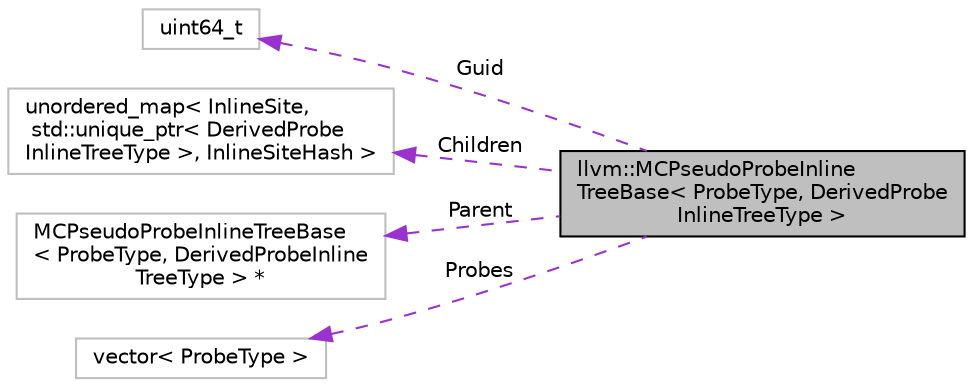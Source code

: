 digraph "llvm::MCPseudoProbeInlineTreeBase&lt; ProbeType, DerivedProbeInlineTreeType &gt;"
{
 // LATEX_PDF_SIZE
  bgcolor="transparent";
  edge [fontname="Helvetica",fontsize="10",labelfontname="Helvetica",labelfontsize="10"];
  node [fontname="Helvetica",fontsize="10",shape=record];
  rankdir="LR";
  Node1 [label="llvm::MCPseudoProbeInline\lTreeBase\< ProbeType, DerivedProbe\lInlineTreeType \>",height=0.2,width=0.4,color="black", fillcolor="grey75", style="filled", fontcolor="black",tooltip=" "];
  Node2 -> Node1 [dir="back",color="darkorchid3",fontsize="10",style="dashed",label=" Guid" ,fontname="Helvetica"];
  Node2 [label="uint64_t",height=0.2,width=0.4,color="grey75",tooltip=" "];
  Node3 -> Node1 [dir="back",color="darkorchid3",fontsize="10",style="dashed",label=" Children" ,fontname="Helvetica"];
  Node3 [label="unordered_map\< InlineSite,\l std::unique_ptr\< DerivedProbe\lInlineTreeType \>, InlineSiteHash \>",height=0.2,width=0.4,color="grey75",tooltip=" "];
  Node4 -> Node1 [dir="back",color="darkorchid3",fontsize="10",style="dashed",label=" Parent" ,fontname="Helvetica"];
  Node4 [label="MCPseudoProbeInlineTreeBase\l\< ProbeType, DerivedProbeInline\lTreeType \> *",height=0.2,width=0.4,color="grey75",tooltip=" "];
  Node5 -> Node1 [dir="back",color="darkorchid3",fontsize="10",style="dashed",label=" Probes" ,fontname="Helvetica"];
  Node5 [label="vector\< ProbeType \>",height=0.2,width=0.4,color="grey75",tooltip=" "];
}
